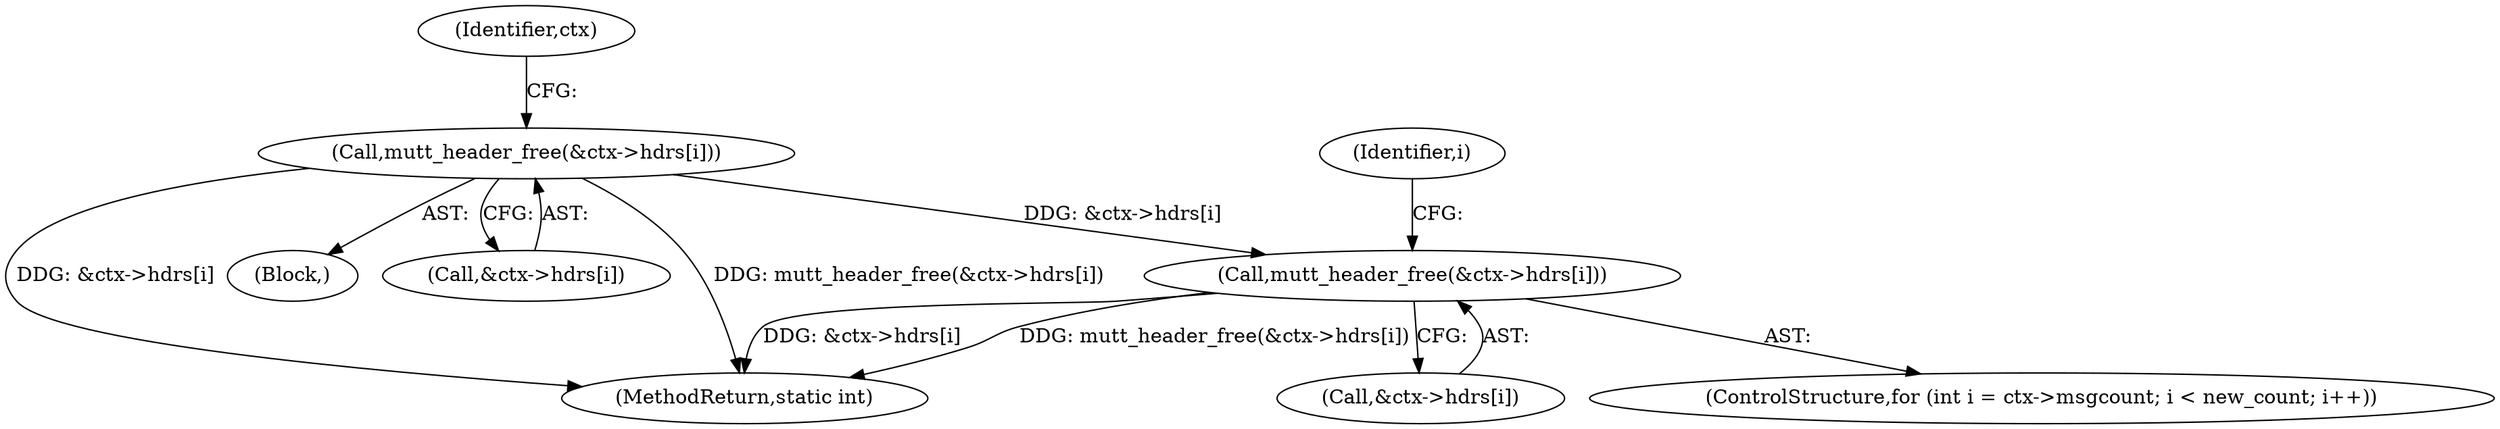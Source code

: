 digraph "0_neomutt_9bfab35522301794483f8f9ed60820bdec9be59e_1@API" {
"1000589" [label="(Call,mutt_header_free(&ctx->hdrs[i]))"];
"1000397" [label="(Call,mutt_header_free(&ctx->hdrs[i]))"];
"1000613" [label="(MethodReturn,static int)"];
"1000354" [label="(Block,)"];
"1000589" [label="(Call,mutt_header_free(&ctx->hdrs[i]))"];
"1000398" [label="(Call,&ctx->hdrs[i])"];
"1000397" [label="(Call,mutt_header_free(&ctx->hdrs[i]))"];
"1000577" [label="(ControlStructure,for (int i = ctx->msgcount; i < new_count; i++))"];
"1000590" [label="(Call,&ctx->hdrs[i])"];
"1000588" [label="(Identifier,i)"];
"1000407" [label="(Identifier,ctx)"];
"1000589" -> "1000577"  [label="AST: "];
"1000589" -> "1000590"  [label="CFG: "];
"1000590" -> "1000589"  [label="AST: "];
"1000588" -> "1000589"  [label="CFG: "];
"1000589" -> "1000613"  [label="DDG: mutt_header_free(&ctx->hdrs[i])"];
"1000589" -> "1000613"  [label="DDG: &ctx->hdrs[i]"];
"1000397" -> "1000589"  [label="DDG: &ctx->hdrs[i]"];
"1000397" -> "1000354"  [label="AST: "];
"1000397" -> "1000398"  [label="CFG: "];
"1000398" -> "1000397"  [label="AST: "];
"1000407" -> "1000397"  [label="CFG: "];
"1000397" -> "1000613"  [label="DDG: mutt_header_free(&ctx->hdrs[i])"];
"1000397" -> "1000613"  [label="DDG: &ctx->hdrs[i]"];
}
